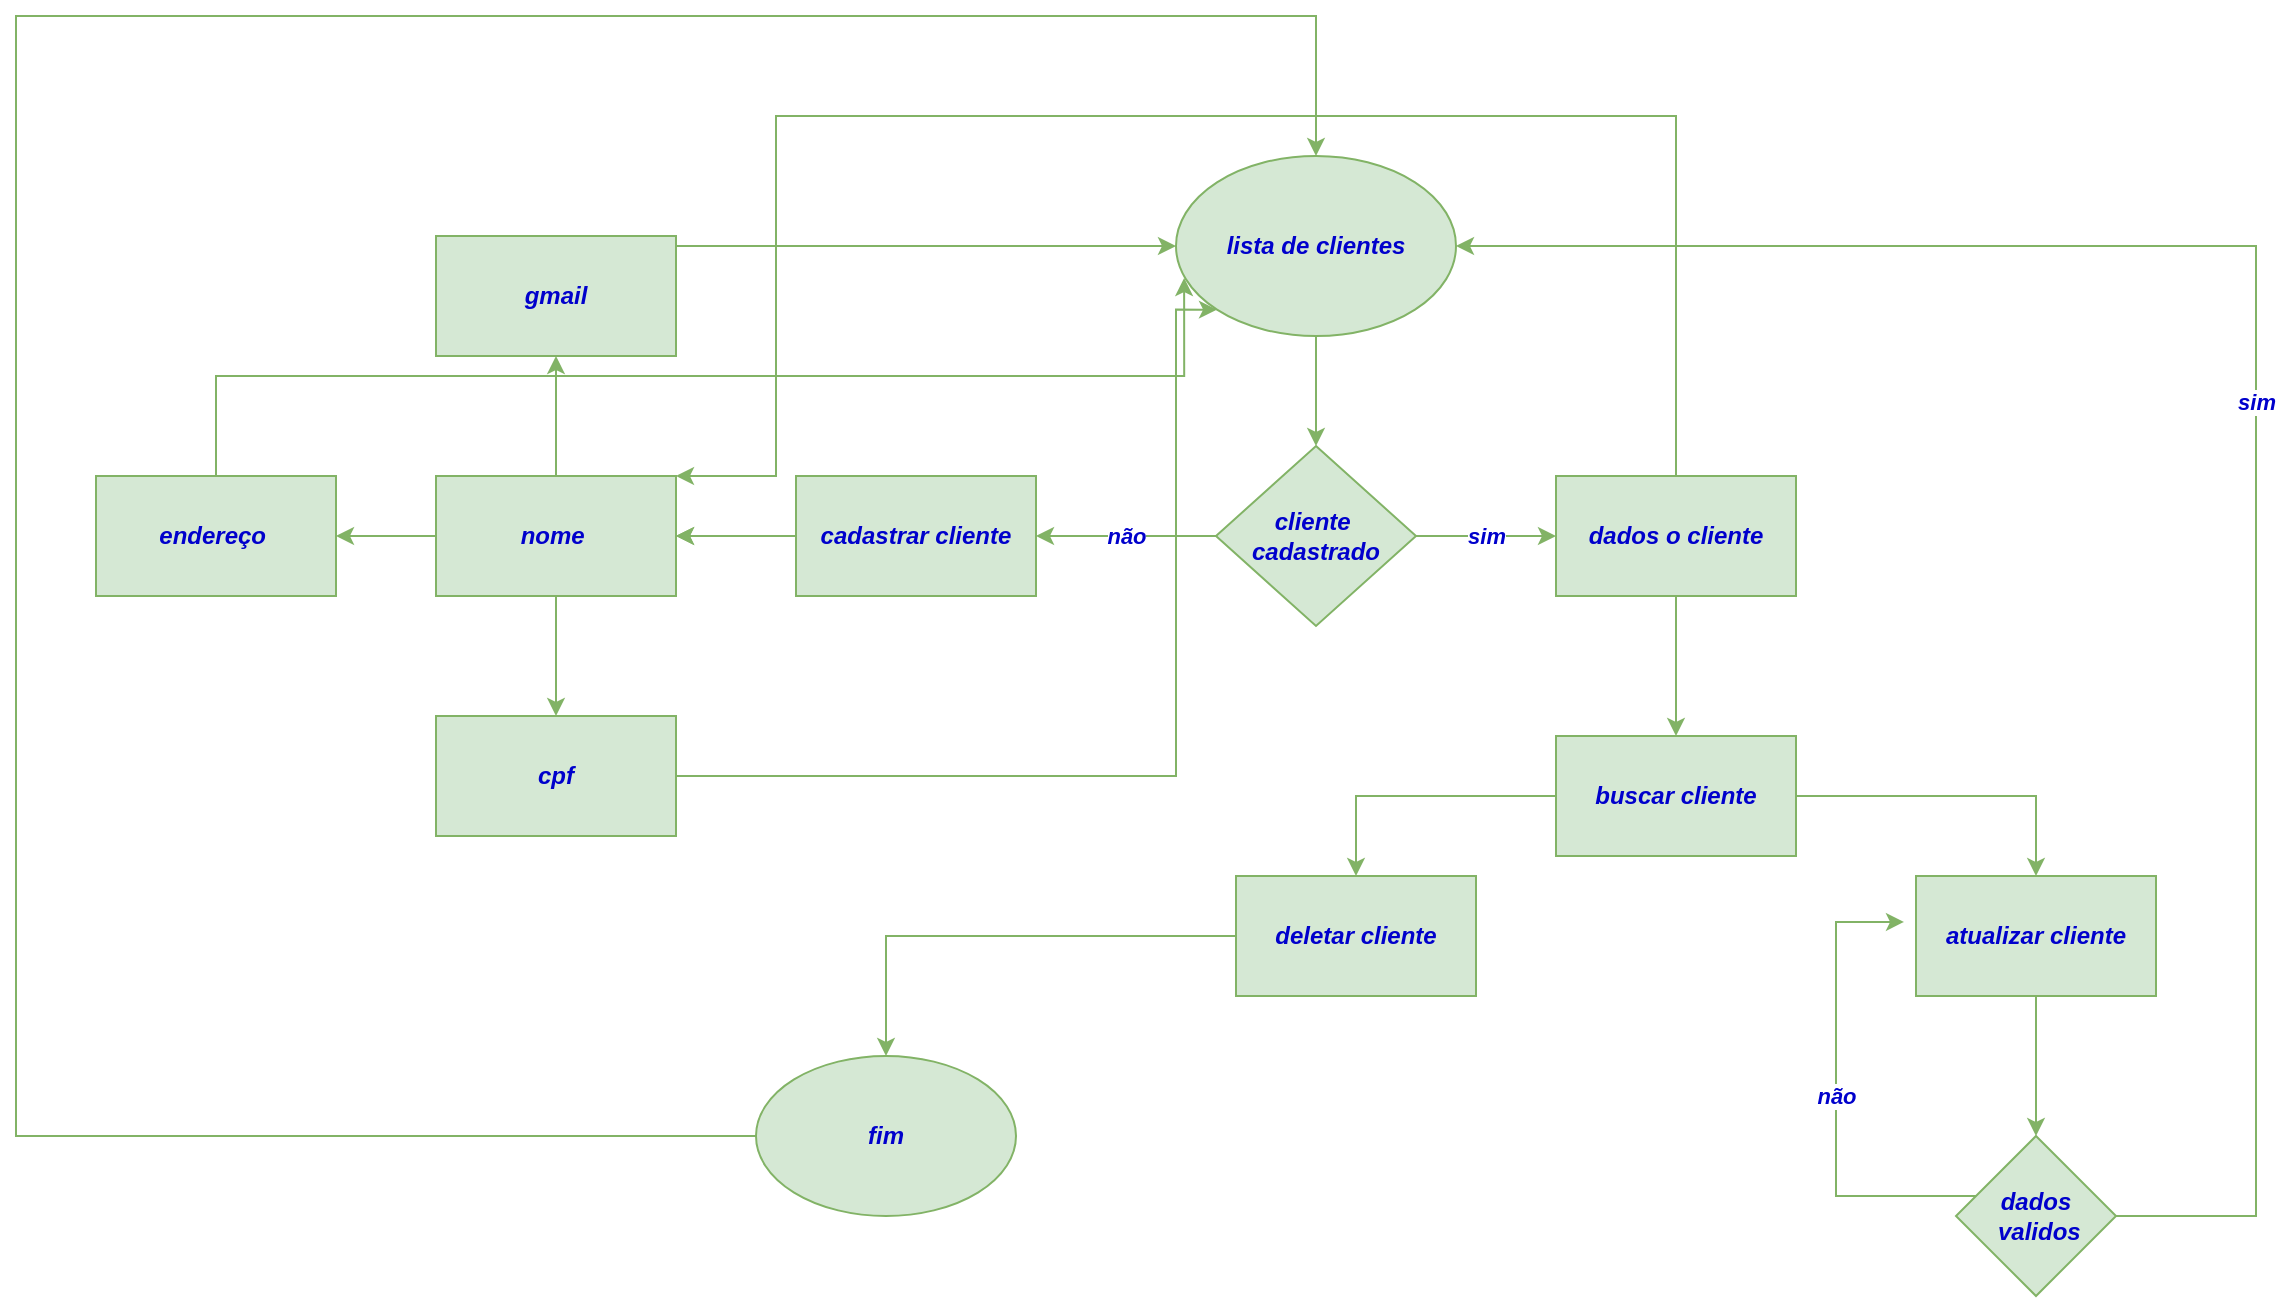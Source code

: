 <mxfile version="24.4.6" type="device">
  <diagram name="Página-1" id="81iPg0dElYEJAlHjD3pR">
    <mxGraphModel dx="2261" dy="1951" grid="1" gridSize="10" guides="1" tooltips="1" connect="1" arrows="1" fold="1" page="1" pageScale="1" pageWidth="827" pageHeight="1169" math="0" shadow="0">
      <root>
        <mxCell id="0" />
        <mxCell id="1" parent="0" />
        <mxCell id="lORQtvCx-JowTF1RKNRB-34" value="" style="edgeStyle=orthogonalEdgeStyle;rounded=0;orthogonalLoop=1;jettySize=auto;html=1;fillColor=#d5e8d4;strokeColor=#82b366;fontStyle=3;horizontal=1;verticalAlign=middle;align=center;textShadow=0;fontColor=#0000CC;" edge="1" parent="1" source="lORQtvCx-JowTF1RKNRB-1" target="lORQtvCx-JowTF1RKNRB-33">
          <mxGeometry relative="1" as="geometry" />
        </mxCell>
        <mxCell id="lORQtvCx-JowTF1RKNRB-1" value="lista de clientes" style="ellipse;whiteSpace=wrap;html=1;fillColor=#d5e8d4;strokeColor=#82b366;fontStyle=3;horizontal=1;verticalAlign=middle;align=center;textShadow=0;fontColor=#0000CC;" vertex="1" parent="1">
          <mxGeometry x="510" width="140" height="90" as="geometry" />
        </mxCell>
        <mxCell id="lORQtvCx-JowTF1RKNRB-22" value="" style="edgeStyle=orthogonalEdgeStyle;rounded=0;orthogonalLoop=1;jettySize=auto;html=1;fillColor=#d5e8d4;strokeColor=#82b366;fontStyle=3;horizontal=1;verticalAlign=middle;align=center;textShadow=0;fontColor=#0000CC;" edge="1" parent="1" source="lORQtvCx-JowTF1RKNRB-19" target="lORQtvCx-JowTF1RKNRB-21">
          <mxGeometry relative="1" as="geometry" />
        </mxCell>
        <mxCell id="lORQtvCx-JowTF1RKNRB-24" value="" style="edgeStyle=orthogonalEdgeStyle;rounded=0;orthogonalLoop=1;jettySize=auto;html=1;fillColor=#d5e8d4;strokeColor=#82b366;fontStyle=3;horizontal=1;verticalAlign=middle;align=center;textShadow=0;fontColor=#0000CC;" edge="1" parent="1" source="lORQtvCx-JowTF1RKNRB-19" target="lORQtvCx-JowTF1RKNRB-23">
          <mxGeometry relative="1" as="geometry" />
        </mxCell>
        <mxCell id="lORQtvCx-JowTF1RKNRB-28" value="" style="edgeStyle=orthogonalEdgeStyle;rounded=0;orthogonalLoop=1;jettySize=auto;html=1;fillColor=#d5e8d4;strokeColor=#82b366;fontStyle=3;horizontal=1;verticalAlign=middle;align=center;textShadow=0;fontColor=#0000CC;" edge="1" parent="1" source="lORQtvCx-JowTF1RKNRB-19" target="lORQtvCx-JowTF1RKNRB-27">
          <mxGeometry relative="1" as="geometry" />
        </mxCell>
        <mxCell id="lORQtvCx-JowTF1RKNRB-19" value="nome&amp;nbsp;" style="whiteSpace=wrap;html=1;fillColor=#d5e8d4;strokeColor=#82b366;fontStyle=3;horizontal=1;verticalAlign=middle;align=center;textShadow=0;fontColor=#0000CC;" vertex="1" parent="1">
          <mxGeometry x="140" y="160" width="120" height="60" as="geometry" />
        </mxCell>
        <mxCell id="lORQtvCx-JowTF1RKNRB-69" style="edgeStyle=orthogonalEdgeStyle;rounded=0;orthogonalLoop=1;jettySize=auto;html=1;entryX=0;entryY=1;entryDx=0;entryDy=0;fillColor=#d5e8d4;strokeColor=#82b366;fontStyle=3;horizontal=1;verticalAlign=middle;align=center;textShadow=0;fontColor=#0000CC;" edge="1" parent="1" source="lORQtvCx-JowTF1RKNRB-21" target="lORQtvCx-JowTF1RKNRB-1">
          <mxGeometry relative="1" as="geometry">
            <Array as="points">
              <mxPoint x="510" y="310" />
              <mxPoint x="510" y="77" />
            </Array>
          </mxGeometry>
        </mxCell>
        <mxCell id="lORQtvCx-JowTF1RKNRB-21" value="cpf" style="whiteSpace=wrap;html=1;fillColor=#d5e8d4;strokeColor=#82b366;fontStyle=3;horizontal=1;verticalAlign=middle;align=center;textShadow=0;fontColor=#0000CC;" vertex="1" parent="1">
          <mxGeometry x="140" y="280" width="120" height="60" as="geometry" />
        </mxCell>
        <mxCell id="lORQtvCx-JowTF1RKNRB-66" style="edgeStyle=orthogonalEdgeStyle;rounded=0;orthogonalLoop=1;jettySize=auto;html=1;entryX=0;entryY=0.5;entryDx=0;entryDy=0;fillColor=#d5e8d4;strokeColor=#82b366;fontStyle=3;horizontal=1;verticalAlign=middle;align=center;textShadow=0;fontColor=#0000CC;" edge="1" parent="1" source="lORQtvCx-JowTF1RKNRB-23" target="lORQtvCx-JowTF1RKNRB-1">
          <mxGeometry relative="1" as="geometry">
            <Array as="points">
              <mxPoint x="330" y="45" />
              <mxPoint x="330" y="45" />
            </Array>
          </mxGeometry>
        </mxCell>
        <mxCell id="lORQtvCx-JowTF1RKNRB-23" value="gmail" style="whiteSpace=wrap;html=1;fillColor=#d5e8d4;strokeColor=#82b366;fontStyle=3;horizontal=1;verticalAlign=middle;align=center;textShadow=0;fontColor=#0000CC;" vertex="1" parent="1">
          <mxGeometry x="140" y="40" width="120" height="60" as="geometry" />
        </mxCell>
        <mxCell id="lORQtvCx-JowTF1RKNRB-27" value="endereço&amp;nbsp;" style="whiteSpace=wrap;html=1;fillColor=#d5e8d4;strokeColor=#82b366;fontStyle=3;horizontal=1;verticalAlign=middle;align=center;textShadow=0;fontColor=#0000CC;" vertex="1" parent="1">
          <mxGeometry x="-30" y="160" width="120" height="60" as="geometry" />
        </mxCell>
        <mxCell id="lORQtvCx-JowTF1RKNRB-37" value="não" style="edgeStyle=orthogonalEdgeStyle;rounded=0;orthogonalLoop=1;jettySize=auto;html=1;fillColor=#d5e8d4;strokeColor=#82b366;fontStyle=3;horizontal=1;verticalAlign=middle;align=center;textShadow=0;fontColor=#0000CC;" edge="1" parent="1" source="lORQtvCx-JowTF1RKNRB-33" target="lORQtvCx-JowTF1RKNRB-36">
          <mxGeometry relative="1" as="geometry" />
        </mxCell>
        <mxCell id="lORQtvCx-JowTF1RKNRB-46" value="sim" style="edgeStyle=orthogonalEdgeStyle;rounded=0;orthogonalLoop=1;jettySize=auto;html=1;fillColor=#d5e8d4;strokeColor=#82b366;fontStyle=3;horizontal=1;verticalAlign=middle;align=center;textShadow=0;fontColor=#0000CC;" edge="1" parent="1" source="lORQtvCx-JowTF1RKNRB-33" target="lORQtvCx-JowTF1RKNRB-45">
          <mxGeometry relative="1" as="geometry" />
        </mxCell>
        <mxCell id="lORQtvCx-JowTF1RKNRB-33" value="cliente&amp;nbsp;&lt;div&gt;cadastrado&lt;/div&gt;" style="rhombus;whiteSpace=wrap;html=1;fillColor=#d5e8d4;strokeColor=#82b366;fontStyle=3;horizontal=1;verticalAlign=middle;align=center;textShadow=0;fontColor=#0000CC;" vertex="1" parent="1">
          <mxGeometry x="530" y="145" width="100" height="90" as="geometry" />
        </mxCell>
        <mxCell id="lORQtvCx-JowTF1RKNRB-38" value="" style="edgeStyle=orthogonalEdgeStyle;rounded=0;orthogonalLoop=1;jettySize=auto;html=1;fillColor=#d5e8d4;strokeColor=#82b366;fontStyle=3;horizontal=1;verticalAlign=middle;align=center;textShadow=0;fontColor=#0000CC;" edge="1" parent="1" source="lORQtvCx-JowTF1RKNRB-36" target="lORQtvCx-JowTF1RKNRB-19">
          <mxGeometry relative="1" as="geometry" />
        </mxCell>
        <mxCell id="lORQtvCx-JowTF1RKNRB-68" value="" style="edgeStyle=orthogonalEdgeStyle;rounded=0;orthogonalLoop=1;jettySize=auto;html=1;fillColor=#d5e8d4;strokeColor=#82b366;fontStyle=3;horizontal=1;verticalAlign=middle;align=center;textShadow=0;fontColor=#0000CC;" edge="1" parent="1" source="lORQtvCx-JowTF1RKNRB-36" target="lORQtvCx-JowTF1RKNRB-19">
          <mxGeometry relative="1" as="geometry" />
        </mxCell>
        <mxCell id="lORQtvCx-JowTF1RKNRB-36" value="cadastrar cliente" style="whiteSpace=wrap;html=1;fillColor=#d5e8d4;strokeColor=#82b366;fontStyle=3;horizontal=1;verticalAlign=middle;align=center;textShadow=0;fontColor=#0000CC;" vertex="1" parent="1">
          <mxGeometry x="320" y="160" width="120" height="60" as="geometry" />
        </mxCell>
        <mxCell id="lORQtvCx-JowTF1RKNRB-52" value="" style="edgeStyle=orthogonalEdgeStyle;rounded=0;orthogonalLoop=1;jettySize=auto;html=1;fillColor=#d5e8d4;strokeColor=#82b366;fontStyle=3;horizontal=1;verticalAlign=middle;align=center;textShadow=0;fontColor=#0000CC;" edge="1" parent="1" source="lORQtvCx-JowTF1RKNRB-45" target="lORQtvCx-JowTF1RKNRB-51">
          <mxGeometry relative="1" as="geometry" />
        </mxCell>
        <mxCell id="lORQtvCx-JowTF1RKNRB-53" style="edgeStyle=orthogonalEdgeStyle;rounded=0;orthogonalLoop=1;jettySize=auto;html=1;entryX=1;entryY=0;entryDx=0;entryDy=0;fillColor=#d5e8d4;strokeColor=#82b366;fontStyle=3;horizontal=1;verticalAlign=middle;align=center;textShadow=0;fontColor=#0000CC;" edge="1" parent="1" source="lORQtvCx-JowTF1RKNRB-45" target="lORQtvCx-JowTF1RKNRB-19">
          <mxGeometry relative="1" as="geometry">
            <Array as="points">
              <mxPoint x="760" y="-20" />
              <mxPoint x="310" y="-20" />
              <mxPoint x="310" y="160" />
            </Array>
          </mxGeometry>
        </mxCell>
        <mxCell id="lORQtvCx-JowTF1RKNRB-45" value="dados o cliente" style="whiteSpace=wrap;html=1;fillColor=#d5e8d4;strokeColor=#82b366;fontStyle=3;horizontal=1;verticalAlign=middle;align=center;textShadow=0;fontColor=#0000CC;" vertex="1" parent="1">
          <mxGeometry x="700" y="160" width="120" height="60" as="geometry" />
        </mxCell>
        <mxCell id="lORQtvCx-JowTF1RKNRB-55" value="" style="edgeStyle=orthogonalEdgeStyle;rounded=0;orthogonalLoop=1;jettySize=auto;html=1;fillColor=#d5e8d4;strokeColor=#82b366;fontStyle=3;horizontal=1;verticalAlign=middle;align=center;textShadow=0;fontColor=#0000CC;" edge="1" parent="1" source="lORQtvCx-JowTF1RKNRB-51" target="lORQtvCx-JowTF1RKNRB-54">
          <mxGeometry relative="1" as="geometry" />
        </mxCell>
        <mxCell id="lORQtvCx-JowTF1RKNRB-57" value="" style="edgeStyle=orthogonalEdgeStyle;rounded=0;orthogonalLoop=1;jettySize=auto;html=1;fillColor=#d5e8d4;strokeColor=#82b366;fontStyle=3;horizontal=1;verticalAlign=middle;align=center;textShadow=0;fontColor=#0000CC;" edge="1" parent="1" source="lORQtvCx-JowTF1RKNRB-51" target="lORQtvCx-JowTF1RKNRB-56">
          <mxGeometry relative="1" as="geometry" />
        </mxCell>
        <mxCell id="lORQtvCx-JowTF1RKNRB-51" value="buscar cliente" style="whiteSpace=wrap;html=1;fillColor=#d5e8d4;strokeColor=#82b366;fontStyle=3;horizontal=1;verticalAlign=middle;align=center;textShadow=0;fontColor=#0000CC;" vertex="1" parent="1">
          <mxGeometry x="700" y="290" width="120" height="60" as="geometry" />
        </mxCell>
        <mxCell id="lORQtvCx-JowTF1RKNRB-59" value="" style="edgeStyle=orthogonalEdgeStyle;rounded=0;orthogonalLoop=1;jettySize=auto;html=1;fillColor=#d5e8d4;strokeColor=#82b366;fontStyle=3;horizontal=1;verticalAlign=middle;align=center;textShadow=0;fontColor=#0000CC;" edge="1" parent="1" source="lORQtvCx-JowTF1RKNRB-54" target="lORQtvCx-JowTF1RKNRB-58">
          <mxGeometry relative="1" as="geometry" />
        </mxCell>
        <mxCell id="lORQtvCx-JowTF1RKNRB-54" value="deletar cliente" style="whiteSpace=wrap;html=1;fillColor=#d5e8d4;strokeColor=#82b366;fontStyle=3;horizontal=1;verticalAlign=middle;align=center;textShadow=0;fontColor=#0000CC;" vertex="1" parent="1">
          <mxGeometry x="540" y="360" width="120" height="60" as="geometry" />
        </mxCell>
        <mxCell id="lORQtvCx-JowTF1RKNRB-61" value="" style="edgeStyle=orthogonalEdgeStyle;rounded=0;orthogonalLoop=1;jettySize=auto;html=1;fillColor=#d5e8d4;strokeColor=#82b366;fontStyle=3;horizontal=1;verticalAlign=middle;align=center;textShadow=0;fontColor=#0000CC;" edge="1" parent="1" source="lORQtvCx-JowTF1RKNRB-56" target="lORQtvCx-JowTF1RKNRB-60">
          <mxGeometry relative="1" as="geometry" />
        </mxCell>
        <mxCell id="lORQtvCx-JowTF1RKNRB-56" value="atualizar cliente" style="whiteSpace=wrap;html=1;fillColor=#d5e8d4;strokeColor=#82b366;fontStyle=3;horizontal=1;verticalAlign=middle;align=center;textShadow=0;fontColor=#0000CC;" vertex="1" parent="1">
          <mxGeometry x="880" y="360" width="120" height="60" as="geometry" />
        </mxCell>
        <mxCell id="lORQtvCx-JowTF1RKNRB-65" style="edgeStyle=orthogonalEdgeStyle;rounded=0;orthogonalLoop=1;jettySize=auto;html=1;entryX=0.5;entryY=0;entryDx=0;entryDy=0;fillColor=#d5e8d4;strokeColor=#82b366;fontStyle=3;horizontal=1;verticalAlign=middle;align=center;textShadow=0;fontColor=#0000CC;" edge="1" parent="1" source="lORQtvCx-JowTF1RKNRB-58" target="lORQtvCx-JowTF1RKNRB-1">
          <mxGeometry relative="1" as="geometry">
            <Array as="points">
              <mxPoint x="-70" y="490" />
              <mxPoint x="-70" y="-70" />
              <mxPoint x="580" y="-70" />
            </Array>
          </mxGeometry>
        </mxCell>
        <mxCell id="lORQtvCx-JowTF1RKNRB-58" value="fim" style="ellipse;whiteSpace=wrap;html=1;fillColor=#d5e8d4;strokeColor=#82b366;fontStyle=3;horizontal=1;verticalAlign=middle;align=center;textShadow=0;fontColor=#0000CC;" vertex="1" parent="1">
          <mxGeometry x="300" y="450" width="130" height="80" as="geometry" />
        </mxCell>
        <mxCell id="lORQtvCx-JowTF1RKNRB-63" value="sim" style="edgeStyle=orthogonalEdgeStyle;rounded=0;orthogonalLoop=1;jettySize=auto;html=1;entryX=1;entryY=0.5;entryDx=0;entryDy=0;fillColor=#d5e8d4;strokeColor=#82b366;fontStyle=3;horizontal=1;verticalAlign=middle;align=center;textShadow=0;fontColor=#0000CC;" edge="1" parent="1" source="lORQtvCx-JowTF1RKNRB-60" target="lORQtvCx-JowTF1RKNRB-1">
          <mxGeometry relative="1" as="geometry">
            <Array as="points">
              <mxPoint x="1050" y="530" />
              <mxPoint x="1050" y="45" />
            </Array>
          </mxGeometry>
        </mxCell>
        <mxCell id="lORQtvCx-JowTF1RKNRB-60" value="dados&lt;div&gt;&amp;nbsp;validos&lt;/div&gt;" style="rhombus;whiteSpace=wrap;html=1;fillColor=#d5e8d4;strokeColor=#82b366;fontStyle=3;horizontal=1;verticalAlign=middle;align=center;textShadow=0;fontColor=#0000CC;" vertex="1" parent="1">
          <mxGeometry x="900" y="490" width="80" height="80" as="geometry" />
        </mxCell>
        <mxCell id="lORQtvCx-JowTF1RKNRB-64" value="não" style="edgeStyle=orthogonalEdgeStyle;rounded=0;orthogonalLoop=1;jettySize=auto;html=1;entryX=-0.05;entryY=0.383;entryDx=0;entryDy=0;entryPerimeter=0;fillColor=#d5e8d4;strokeColor=#82b366;fontStyle=3;horizontal=1;verticalAlign=middle;align=center;textShadow=0;fontColor=#0000CC;" edge="1" parent="1" source="lORQtvCx-JowTF1RKNRB-60" target="lORQtvCx-JowTF1RKNRB-56">
          <mxGeometry relative="1" as="geometry">
            <Array as="points">
              <mxPoint x="840" y="520" />
              <mxPoint x="840" y="383" />
            </Array>
          </mxGeometry>
        </mxCell>
        <mxCell id="lORQtvCx-JowTF1RKNRB-67" style="edgeStyle=orthogonalEdgeStyle;rounded=0;orthogonalLoop=1;jettySize=auto;html=1;entryX=0.029;entryY=0.678;entryDx=0;entryDy=0;entryPerimeter=0;fillColor=#d5e8d4;strokeColor=#82b366;fontStyle=3;horizontal=1;verticalAlign=middle;align=center;textShadow=0;fontColor=#0000CC;" edge="1" parent="1" source="lORQtvCx-JowTF1RKNRB-27" target="lORQtvCx-JowTF1RKNRB-1">
          <mxGeometry relative="1" as="geometry">
            <Array as="points">
              <mxPoint x="30" y="110" />
              <mxPoint x="514" y="110" />
            </Array>
          </mxGeometry>
        </mxCell>
      </root>
    </mxGraphModel>
  </diagram>
</mxfile>
